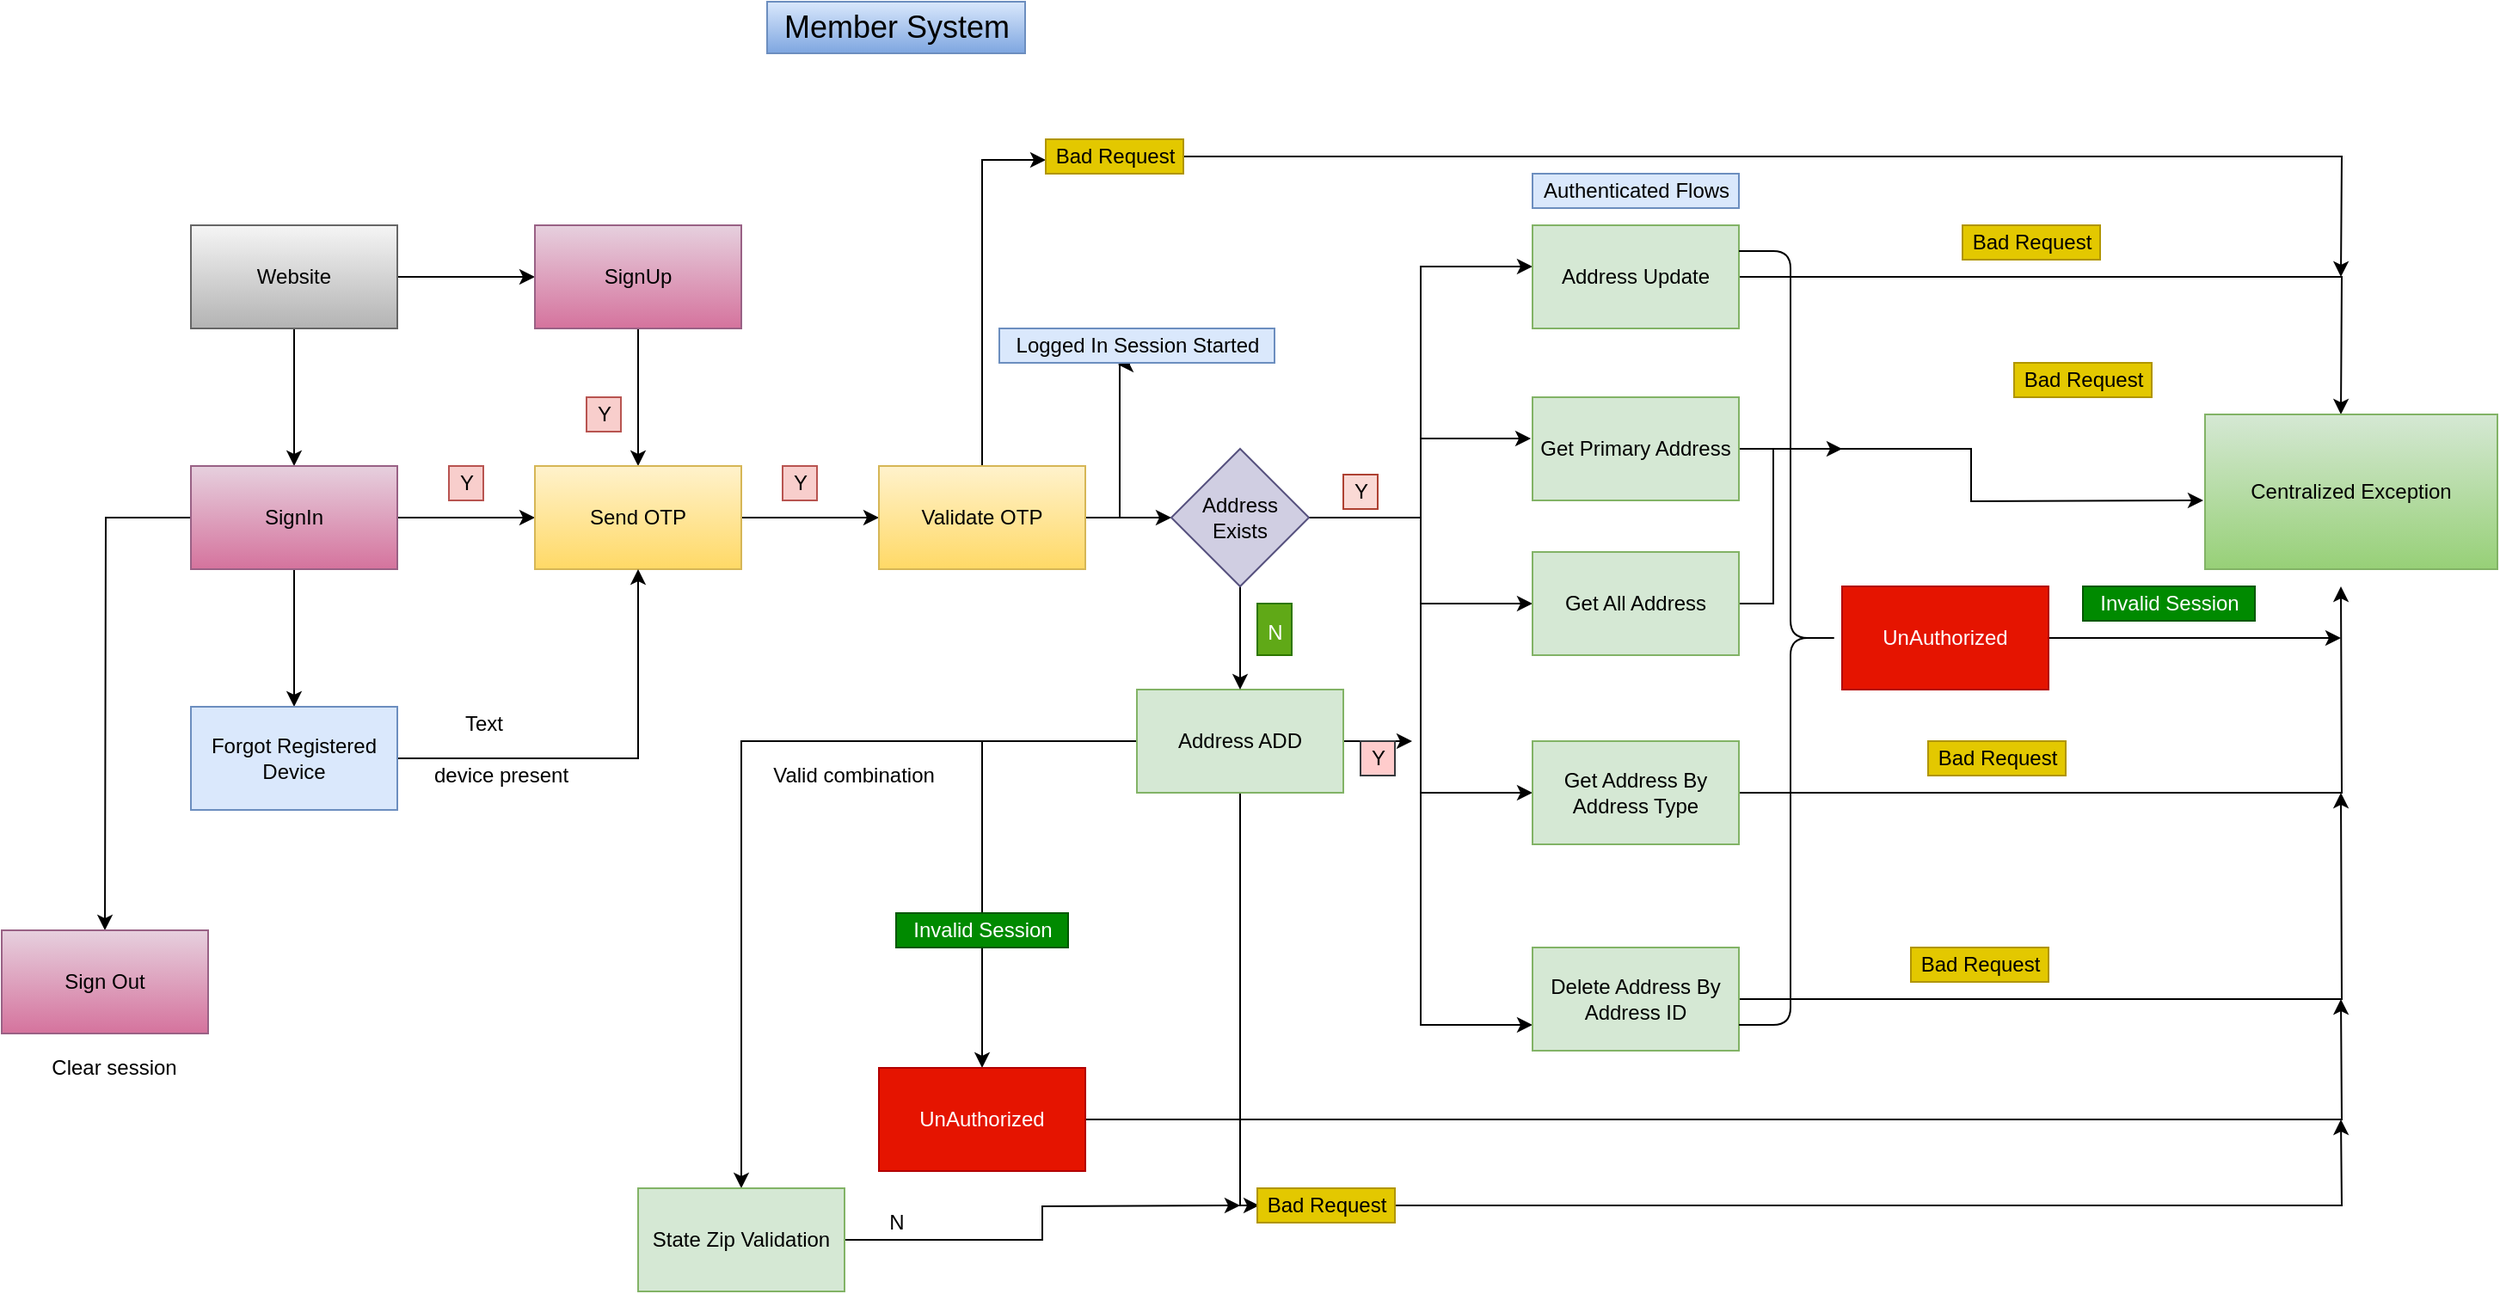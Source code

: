 <mxfile version="15.5.6" type="device"><diagram id="C5RBs43oDa-KdzZeNtuy" name="Page-1"><mxGraphModel dx="2037" dy="1816" grid="1" gridSize="10" guides="1" tooltips="1" connect="1" arrows="1" fold="1" page="1" pageScale="1" pageWidth="827" pageHeight="1169" math="0" shadow="0"><root><mxCell id="WIyWlLk6GJQsqaUBKTNV-0"/><mxCell id="WIyWlLk6GJQsqaUBKTNV-1" parent="WIyWlLk6GJQsqaUBKTNV-0"/><mxCell id="LibzhnZrFVFOZGsb_6qH-4" value="" style="edgeStyle=orthogonalEdgeStyle;rounded=0;orthogonalLoop=1;jettySize=auto;html=1;" parent="WIyWlLk6GJQsqaUBKTNV-1" source="LibzhnZrFVFOZGsb_6qH-2" target="LibzhnZrFVFOZGsb_6qH-3" edge="1"><mxGeometry relative="1" as="geometry"/></mxCell><mxCell id="LibzhnZrFVFOZGsb_6qH-6" value="" style="edgeStyle=orthogonalEdgeStyle;rounded=0;orthogonalLoop=1;jettySize=auto;html=1;" parent="WIyWlLk6GJQsqaUBKTNV-1" source="LibzhnZrFVFOZGsb_6qH-2" target="LibzhnZrFVFOZGsb_6qH-5" edge="1"><mxGeometry relative="1" as="geometry"/></mxCell><mxCell id="LibzhnZrFVFOZGsb_6qH-2" value="Website" style="rounded=0;whiteSpace=wrap;html=1;gradientColor=#b3b3b3;fillColor=#f5f5f5;strokeColor=#666666;" parent="WIyWlLk6GJQsqaUBKTNV-1" vertex="1"><mxGeometry x="70" y="80" width="120" height="60" as="geometry"/></mxCell><mxCell id="LibzhnZrFVFOZGsb_6qH-8" value="" style="edgeStyle=orthogonalEdgeStyle;rounded=0;orthogonalLoop=1;jettySize=auto;html=1;" parent="WIyWlLk6GJQsqaUBKTNV-1" source="LibzhnZrFVFOZGsb_6qH-3" target="LibzhnZrFVFOZGsb_6qH-7" edge="1"><mxGeometry relative="1" as="geometry"/></mxCell><mxCell id="LibzhnZrFVFOZGsb_6qH-3" value="SignUp" style="rounded=0;whiteSpace=wrap;html=1;gradientColor=#d5739d;fillColor=#e6d0de;strokeColor=#996185;" parent="WIyWlLk6GJQsqaUBKTNV-1" vertex="1"><mxGeometry x="270" y="80" width="120" height="60" as="geometry"/></mxCell><mxCell id="LibzhnZrFVFOZGsb_6qH-10" value="" style="edgeStyle=orthogonalEdgeStyle;rounded=0;orthogonalLoop=1;jettySize=auto;html=1;" parent="WIyWlLk6GJQsqaUBKTNV-1" source="LibzhnZrFVFOZGsb_6qH-5" target="LibzhnZrFVFOZGsb_6qH-7" edge="1"><mxGeometry relative="1" as="geometry"/></mxCell><mxCell id="SmQNpa58jqZth8Tr_1tZ-1" value="" style="edgeStyle=orthogonalEdgeStyle;rounded=0;orthogonalLoop=1;jettySize=auto;html=1;" edge="1" parent="WIyWlLk6GJQsqaUBKTNV-1" source="LibzhnZrFVFOZGsb_6qH-5" target="SmQNpa58jqZth8Tr_1tZ-0"><mxGeometry relative="1" as="geometry"/></mxCell><mxCell id="SmQNpa58jqZth8Tr_1tZ-16" style="edgeStyle=orthogonalEdgeStyle;rounded=0;orthogonalLoop=1;jettySize=auto;html=1;" edge="1" parent="WIyWlLk6GJQsqaUBKTNV-1" source="LibzhnZrFVFOZGsb_6qH-5"><mxGeometry relative="1" as="geometry"><mxPoint x="20" y="490" as="targetPoint"/></mxGeometry></mxCell><mxCell id="LibzhnZrFVFOZGsb_6qH-5" value="SignIn" style="rounded=0;whiteSpace=wrap;html=1;gradientColor=#d5739d;fillColor=#e6d0de;strokeColor=#996185;" parent="WIyWlLk6GJQsqaUBKTNV-1" vertex="1"><mxGeometry x="70" y="220" width="120" height="60" as="geometry"/></mxCell><mxCell id="LibzhnZrFVFOZGsb_6qH-13" value="" style="edgeStyle=orthogonalEdgeStyle;rounded=0;orthogonalLoop=1;jettySize=auto;html=1;" parent="WIyWlLk6GJQsqaUBKTNV-1" source="LibzhnZrFVFOZGsb_6qH-7" target="LibzhnZrFVFOZGsb_6qH-12" edge="1"><mxGeometry relative="1" as="geometry"/></mxCell><mxCell id="LibzhnZrFVFOZGsb_6qH-7" value="Send OTP" style="rounded=0;whiteSpace=wrap;html=1;gradientColor=#ffd966;fillColor=#fff2cc;strokeColor=#d6b656;" parent="WIyWlLk6GJQsqaUBKTNV-1" vertex="1"><mxGeometry x="270" y="220" width="120" height="60" as="geometry"/></mxCell><mxCell id="LibzhnZrFVFOZGsb_6qH-9" value="Y" style="text;html=1;align=center;verticalAlign=middle;resizable=0;points=[];autosize=1;strokeColor=#b85450;fillColor=#f8cecc;" parent="WIyWlLk6GJQsqaUBKTNV-1" vertex="1"><mxGeometry x="300" y="180" width="20" height="20" as="geometry"/></mxCell><mxCell id="LibzhnZrFVFOZGsb_6qH-11" value="Y" style="text;html=1;align=center;verticalAlign=middle;resizable=0;points=[];autosize=1;strokeColor=#b85450;fillColor=#f8cecc;" parent="WIyWlLk6GJQsqaUBKTNV-1" vertex="1"><mxGeometry x="220" y="220" width="20" height="20" as="geometry"/></mxCell><mxCell id="LibzhnZrFVFOZGsb_6qH-91" style="edgeStyle=orthogonalEdgeStyle;rounded=0;orthogonalLoop=1;jettySize=auto;html=1;entryX=0;entryY=0.6;entryDx=0;entryDy=0;entryPerimeter=0;" parent="WIyWlLk6GJQsqaUBKTNV-1" source="LibzhnZrFVFOZGsb_6qH-12" target="LibzhnZrFVFOZGsb_6qH-79" edge="1"><mxGeometry relative="1" as="geometry"/></mxCell><mxCell id="LibzhnZrFVFOZGsb_6qH-102" style="edgeStyle=orthogonalEdgeStyle;rounded=0;orthogonalLoop=1;jettySize=auto;html=1;entryX=0;entryY=0.5;entryDx=0;entryDy=0;fontSize=18;" parent="WIyWlLk6GJQsqaUBKTNV-1" source="LibzhnZrFVFOZGsb_6qH-12" target="LibzhnZrFVFOZGsb_6qH-30" edge="1"><mxGeometry relative="1" as="geometry"/></mxCell><mxCell id="LibzhnZrFVFOZGsb_6qH-108" style="edgeStyle=orthogonalEdgeStyle;rounded=0;orthogonalLoop=1;jettySize=auto;html=1;fontSize=18;entryX=0.431;entryY=1.05;entryDx=0;entryDy=0;entryPerimeter=0;" parent="WIyWlLk6GJQsqaUBKTNV-1" source="LibzhnZrFVFOZGsb_6qH-12" target="LibzhnZrFVFOZGsb_6qH-17" edge="1"><mxGeometry relative="1" as="geometry"><mxPoint x="610" y="190" as="targetPoint"/><Array as="points"><mxPoint x="610" y="250"/></Array></mxGeometry></mxCell><mxCell id="LibzhnZrFVFOZGsb_6qH-12" value="Validate OTP" style="rounded=0;whiteSpace=wrap;html=1;fillColor=#fff2cc;gradientColor=#ffd966;strokeColor=#d6b656;" parent="WIyWlLk6GJQsqaUBKTNV-1" vertex="1"><mxGeometry x="470" y="220" width="120" height="60" as="geometry"/></mxCell><mxCell id="LibzhnZrFVFOZGsb_6qH-14" value="Y" style="text;html=1;align=center;verticalAlign=middle;resizable=0;points=[];autosize=1;strokeColor=#b85450;fillColor=#f8cecc;" parent="WIyWlLk6GJQsqaUBKTNV-1" vertex="1"><mxGeometry x="414" y="220" width="20" height="20" as="geometry"/></mxCell><mxCell id="LibzhnZrFVFOZGsb_6qH-23" value="" style="edgeStyle=orthogonalEdgeStyle;rounded=0;orthogonalLoop=1;jettySize=auto;html=1;" parent="WIyWlLk6GJQsqaUBKTNV-1" source="LibzhnZrFVFOZGsb_6qH-15" target="LibzhnZrFVFOZGsb_6qH-22" edge="1"><mxGeometry relative="1" as="geometry"/></mxCell><mxCell id="LibzhnZrFVFOZGsb_6qH-87" style="edgeStyle=orthogonalEdgeStyle;rounded=0;orthogonalLoop=1;jettySize=auto;html=1;entryX=0.013;entryY=0.5;entryDx=0;entryDy=0;entryPerimeter=0;" parent="WIyWlLk6GJQsqaUBKTNV-1" source="LibzhnZrFVFOZGsb_6qH-15" target="LibzhnZrFVFOZGsb_6qH-84" edge="1"><mxGeometry relative="1" as="geometry"><Array as="points"><mxPoint x="680" y="650"/></Array></mxGeometry></mxCell><mxCell id="LibzhnZrFVFOZGsb_6qH-117" style="edgeStyle=orthogonalEdgeStyle;rounded=0;orthogonalLoop=1;jettySize=auto;html=1;fontSize=12;" parent="WIyWlLk6GJQsqaUBKTNV-1" source="LibzhnZrFVFOZGsb_6qH-15" edge="1"><mxGeometry relative="1" as="geometry"><mxPoint x="780" y="380" as="targetPoint"/></mxGeometry></mxCell><mxCell id="SmQNpa58jqZth8Tr_1tZ-10" style="edgeStyle=orthogonalEdgeStyle;rounded=0;orthogonalLoop=1;jettySize=auto;html=1;" edge="1" parent="WIyWlLk6GJQsqaUBKTNV-1" source="LibzhnZrFVFOZGsb_6qH-15" target="SmQNpa58jqZth8Tr_1tZ-9"><mxGeometry relative="1" as="geometry"/></mxCell><mxCell id="LibzhnZrFVFOZGsb_6qH-15" value="Address ADD" style="rounded=0;whiteSpace=wrap;html=1;fillColor=#d5e8d4;strokeColor=#82b366;" parent="WIyWlLk6GJQsqaUBKTNV-1" vertex="1"><mxGeometry x="620" y="350" width="120" height="60" as="geometry"/></mxCell><mxCell id="LibzhnZrFVFOZGsb_6qH-17" value="Logged In Session Started" style="text;html=1;align=center;verticalAlign=middle;resizable=0;points=[];autosize=1;strokeColor=#6c8ebf;fillColor=#dae8fc;" parent="WIyWlLk6GJQsqaUBKTNV-1" vertex="1"><mxGeometry x="540" y="140" width="160" height="20" as="geometry"/></mxCell><mxCell id="LibzhnZrFVFOZGsb_6qH-82" style="edgeStyle=orthogonalEdgeStyle;rounded=0;orthogonalLoop=1;jettySize=auto;html=1;" parent="WIyWlLk6GJQsqaUBKTNV-1" source="LibzhnZrFVFOZGsb_6qH-22" edge="1"><mxGeometry relative="1" as="geometry"><mxPoint x="1320" y="530" as="targetPoint"/></mxGeometry></mxCell><mxCell id="LibzhnZrFVFOZGsb_6qH-22" value="UnAuthorized" style="rounded=0;whiteSpace=wrap;html=1;fillColor=#e51400;strokeColor=#B20000;fontColor=#ffffff;" parent="WIyWlLk6GJQsqaUBKTNV-1" vertex="1"><mxGeometry x="470" y="570" width="120" height="60" as="geometry"/></mxCell><mxCell id="LibzhnZrFVFOZGsb_6qH-24" value="Invalid Session" style="text;html=1;align=center;verticalAlign=middle;resizable=0;points=[];autosize=1;strokeColor=#005700;fillColor=#008a00;fontColor=#ffffff;" parent="WIyWlLk6GJQsqaUBKTNV-1" vertex="1"><mxGeometry x="480" y="480" width="100" height="20" as="geometry"/></mxCell><mxCell id="LibzhnZrFVFOZGsb_6qH-34" value="" style="edgeStyle=orthogonalEdgeStyle;rounded=0;orthogonalLoop=1;jettySize=auto;html=1;" parent="WIyWlLk6GJQsqaUBKTNV-1" source="LibzhnZrFVFOZGsb_6qH-30" target="LibzhnZrFVFOZGsb_6qH-33" edge="1"><mxGeometry relative="1" as="geometry"/></mxCell><mxCell id="LibzhnZrFVFOZGsb_6qH-41" style="edgeStyle=orthogonalEdgeStyle;rounded=0;orthogonalLoop=1;jettySize=auto;html=1;entryX=0;entryY=0.4;entryDx=0;entryDy=0;entryPerimeter=0;" parent="WIyWlLk6GJQsqaUBKTNV-1" source="LibzhnZrFVFOZGsb_6qH-30" target="LibzhnZrFVFOZGsb_6qH-36" edge="1"><mxGeometry relative="1" as="geometry"/></mxCell><mxCell id="LibzhnZrFVFOZGsb_6qH-42" style="edgeStyle=orthogonalEdgeStyle;rounded=0;orthogonalLoop=1;jettySize=auto;html=1;entryX=-0.008;entryY=0.4;entryDx=0;entryDy=0;entryPerimeter=0;" parent="WIyWlLk6GJQsqaUBKTNV-1" source="LibzhnZrFVFOZGsb_6qH-30" target="LibzhnZrFVFOZGsb_6qH-37" edge="1"><mxGeometry relative="1" as="geometry"/></mxCell><mxCell id="LibzhnZrFVFOZGsb_6qH-43" style="edgeStyle=orthogonalEdgeStyle;rounded=0;orthogonalLoop=1;jettySize=auto;html=1;entryX=0;entryY=0.5;entryDx=0;entryDy=0;" parent="WIyWlLk6GJQsqaUBKTNV-1" source="LibzhnZrFVFOZGsb_6qH-30" target="LibzhnZrFVFOZGsb_6qH-38" edge="1"><mxGeometry relative="1" as="geometry"/></mxCell><mxCell id="LibzhnZrFVFOZGsb_6qH-44" style="edgeStyle=orthogonalEdgeStyle;rounded=0;orthogonalLoop=1;jettySize=auto;html=1;entryX=0;entryY=0.75;entryDx=0;entryDy=0;" parent="WIyWlLk6GJQsqaUBKTNV-1" source="LibzhnZrFVFOZGsb_6qH-30" target="LibzhnZrFVFOZGsb_6qH-39" edge="1"><mxGeometry relative="1" as="geometry"/></mxCell><mxCell id="LibzhnZrFVFOZGsb_6qH-105" value="" style="edgeStyle=orthogonalEdgeStyle;rounded=0;orthogonalLoop=1;jettySize=auto;html=1;fontSize=18;" parent="WIyWlLk6GJQsqaUBKTNV-1" source="LibzhnZrFVFOZGsb_6qH-30" target="LibzhnZrFVFOZGsb_6qH-15" edge="1"><mxGeometry relative="1" as="geometry"/></mxCell><mxCell id="LibzhnZrFVFOZGsb_6qH-30" value="Address Exists" style="rhombus;whiteSpace=wrap;html=1;fillColor=#d0cee2;strokeColor=#56517e;" parent="WIyWlLk6GJQsqaUBKTNV-1" vertex="1"><mxGeometry x="640" y="210" width="80" height="80" as="geometry"/></mxCell><mxCell id="LibzhnZrFVFOZGsb_6qH-68" style="edgeStyle=orthogonalEdgeStyle;rounded=0;orthogonalLoop=1;jettySize=auto;html=1;" parent="WIyWlLk6GJQsqaUBKTNV-1" source="LibzhnZrFVFOZGsb_6qH-33" edge="1"><mxGeometry relative="1" as="geometry"><mxPoint x="1030" y="210" as="targetPoint"/><Array as="points"><mxPoint x="990" y="300"/><mxPoint x="990" y="210"/></Array></mxGeometry></mxCell><mxCell id="LibzhnZrFVFOZGsb_6qH-33" value="Get All Address" style="whiteSpace=wrap;html=1;fillColor=#d5e8d4;strokeColor=#82b366;" parent="WIyWlLk6GJQsqaUBKTNV-1" vertex="1"><mxGeometry x="850" y="270" width="120" height="60" as="geometry"/></mxCell><mxCell id="LibzhnZrFVFOZGsb_6qH-35" value="Y" style="text;html=1;align=center;verticalAlign=middle;resizable=0;points=[];autosize=1;strokeColor=#ae4132;fillColor=#fad9d5;" parent="WIyWlLk6GJQsqaUBKTNV-1" vertex="1"><mxGeometry x="740" y="225" width="20" height="20" as="geometry"/></mxCell><mxCell id="LibzhnZrFVFOZGsb_6qH-71" style="edgeStyle=orthogonalEdgeStyle;rounded=0;orthogonalLoop=1;jettySize=auto;html=1;" parent="WIyWlLk6GJQsqaUBKTNV-1" source="LibzhnZrFVFOZGsb_6qH-36" edge="1"><mxGeometry relative="1" as="geometry"><mxPoint x="1320" y="190" as="targetPoint"/></mxGeometry></mxCell><mxCell id="LibzhnZrFVFOZGsb_6qH-36" value="Address Update" style="whiteSpace=wrap;html=1;fillColor=#d5e8d4;strokeColor=#82b366;" parent="WIyWlLk6GJQsqaUBKTNV-1" vertex="1"><mxGeometry x="850" y="80" width="120" height="60" as="geometry"/></mxCell><mxCell id="LibzhnZrFVFOZGsb_6qH-65" style="edgeStyle=orthogonalEdgeStyle;rounded=0;orthogonalLoop=1;jettySize=auto;html=1;" parent="WIyWlLk6GJQsqaUBKTNV-1" source="LibzhnZrFVFOZGsb_6qH-37" edge="1"><mxGeometry relative="1" as="geometry"><mxPoint x="1240" y="240" as="targetPoint"/></mxGeometry></mxCell><mxCell id="LibzhnZrFVFOZGsb_6qH-37" value="Get Primary Address" style="whiteSpace=wrap;html=1;fillColor=#d5e8d4;strokeColor=#82b366;" parent="WIyWlLk6GJQsqaUBKTNV-1" vertex="1"><mxGeometry x="850" y="180" width="120" height="60" as="geometry"/></mxCell><mxCell id="LibzhnZrFVFOZGsb_6qH-69" style="edgeStyle=orthogonalEdgeStyle;rounded=0;orthogonalLoop=1;jettySize=auto;html=1;" parent="WIyWlLk6GJQsqaUBKTNV-1" source="LibzhnZrFVFOZGsb_6qH-38" edge="1"><mxGeometry relative="1" as="geometry"><mxPoint x="1320" y="290" as="targetPoint"/></mxGeometry></mxCell><mxCell id="LibzhnZrFVFOZGsb_6qH-38" value="Get Address By Address Type" style="whiteSpace=wrap;html=1;fillColor=#d5e8d4;strokeColor=#82b366;" parent="WIyWlLk6GJQsqaUBKTNV-1" vertex="1"><mxGeometry x="850" y="380" width="120" height="60" as="geometry"/></mxCell><mxCell id="LibzhnZrFVFOZGsb_6qH-70" style="edgeStyle=orthogonalEdgeStyle;rounded=0;orthogonalLoop=1;jettySize=auto;html=1;" parent="WIyWlLk6GJQsqaUBKTNV-1" source="LibzhnZrFVFOZGsb_6qH-39" edge="1"><mxGeometry relative="1" as="geometry"><mxPoint x="1320" y="410" as="targetPoint"/></mxGeometry></mxCell><mxCell id="LibzhnZrFVFOZGsb_6qH-39" value="Delete Address By Address ID" style="whiteSpace=wrap;html=1;fillColor=#d5e8d4;strokeColor=#82b366;" parent="WIyWlLk6GJQsqaUBKTNV-1" vertex="1"><mxGeometry x="850" y="500" width="120" height="60" as="geometry"/></mxCell><mxCell id="LibzhnZrFVFOZGsb_6qH-51" value="" style="shape=curlyBracket;whiteSpace=wrap;html=1;rounded=1;flipH=1;" parent="WIyWlLk6GJQsqaUBKTNV-1" vertex="1"><mxGeometry x="970" y="95" width="60" height="450" as="geometry"/></mxCell><mxCell id="LibzhnZrFVFOZGsb_6qH-62" style="edgeStyle=orthogonalEdgeStyle;rounded=0;orthogonalLoop=1;jettySize=auto;html=1;startArrow=none;" parent="WIyWlLk6GJQsqaUBKTNV-1" edge="1"><mxGeometry relative="1" as="geometry"><mxPoint x="1320" y="210" as="targetPoint"/><mxPoint x="1320" y="220" as="sourcePoint"/></mxGeometry></mxCell><mxCell id="LibzhnZrFVFOZGsb_6qH-119" style="edgeStyle=orthogonalEdgeStyle;rounded=0;orthogonalLoop=1;jettySize=auto;html=1;fontSize=12;" parent="WIyWlLk6GJQsqaUBKTNV-1" source="LibzhnZrFVFOZGsb_6qH-53" edge="1"><mxGeometry relative="1" as="geometry"><mxPoint x="1320" y="320" as="targetPoint"/></mxGeometry></mxCell><mxCell id="LibzhnZrFVFOZGsb_6qH-53" value="UnAuthorized" style="rounded=0;whiteSpace=wrap;html=1;fillColor=#e51400;strokeColor=#B20000;fontColor=#ffffff;" parent="WIyWlLk6GJQsqaUBKTNV-1" vertex="1"><mxGeometry x="1030" y="290" width="120" height="60" as="geometry"/></mxCell><mxCell id="LibzhnZrFVFOZGsb_6qH-54" value="&lt;span style=&quot;color: rgba(0 , 0 , 0 , 0) ; font-family: monospace ; font-size: 0px&quot;&gt;%3CmxGraphModel%3E%3Croot%3E%3CmxCell%20id%3D%220%22%2F%3E%3CmxCell%20id%3D%221%22%20parent%3D%220%22%2F%3E%3CmxCell%20id%3D%222%22%20value%3D%22Invalid%20Session%22%20style%3D%22text%3Bhtml%3D1%3Balign%3Dcenter%3BverticalAlign%3Dmiddle%3Bresizable%3D0%3Bpoints%3D%5B%5D%3Bautosize%3D1%3BstrokeColor%3D%23005700%3BfillColor%3D%23008a00%3BfontColor%3D%23ffffff%3B%22%20vertex%3D%221%22%20parent%3D%221%22%3E%3CmxGeometry%20x%3D%22480%22%20y%3D%22450%22%20width%3D%22100%22%20height%3D%2220%22%20as%3D%22geometry%22%2F%3E%3C%2FmxCell%3E%3C%2Froot%3E%3C%2FmxGraphModel%3E&lt;/span&gt;" style="text;html=1;align=center;verticalAlign=middle;resizable=0;points=[];autosize=1;strokeColor=none;fillColor=none;" parent="WIyWlLk6GJQsqaUBKTNV-1" vertex="1"><mxGeometry x="1040" y="250" width="20" height="20" as="geometry"/></mxCell><mxCell id="LibzhnZrFVFOZGsb_6qH-55" value="Invalid Session" style="text;html=1;align=center;verticalAlign=middle;resizable=0;points=[];autosize=1;strokeColor=#005700;fillColor=#008a00;fontColor=#ffffff;" parent="WIyWlLk6GJQsqaUBKTNV-1" vertex="1"><mxGeometry x="1170" y="290" width="100" height="20" as="geometry"/></mxCell><mxCell id="LibzhnZrFVFOZGsb_6qH-72" value="Bad Request" style="text;html=1;align=center;verticalAlign=middle;resizable=0;points=[];autosize=1;strokeColor=#B09500;fillColor=#e3c800;fontColor=#000000;" parent="WIyWlLk6GJQsqaUBKTNV-1" vertex="1"><mxGeometry x="1100" y="80" width="80" height="20" as="geometry"/></mxCell><mxCell id="LibzhnZrFVFOZGsb_6qH-73" value="Bad Request" style="text;html=1;align=center;verticalAlign=middle;resizable=0;points=[];autosize=1;strokeColor=#B09500;fillColor=#e3c800;fontColor=#000000;" parent="WIyWlLk6GJQsqaUBKTNV-1" vertex="1"><mxGeometry x="1130" y="160" width="80" height="20" as="geometry"/></mxCell><mxCell id="LibzhnZrFVFOZGsb_6qH-75" value="Bad Request" style="text;html=1;align=center;verticalAlign=middle;resizable=0;points=[];autosize=1;strokeColor=#B09500;fillColor=#e3c800;fontColor=#000000;" parent="WIyWlLk6GJQsqaUBKTNV-1" vertex="1"><mxGeometry x="1080" y="380" width="80" height="20" as="geometry"/></mxCell><mxCell id="LibzhnZrFVFOZGsb_6qH-76" value="Bad Request" style="text;html=1;align=center;verticalAlign=middle;resizable=0;points=[];autosize=1;strokeColor=#B09500;fillColor=#e3c800;fontColor=#000000;" parent="WIyWlLk6GJQsqaUBKTNV-1" vertex="1"><mxGeometry x="1070" y="500" width="80" height="20" as="geometry"/></mxCell><mxCell id="LibzhnZrFVFOZGsb_6qH-80" style="edgeStyle=orthogonalEdgeStyle;rounded=0;orthogonalLoop=1;jettySize=auto;html=1;" parent="WIyWlLk6GJQsqaUBKTNV-1" source="LibzhnZrFVFOZGsb_6qH-79" edge="1"><mxGeometry relative="1" as="geometry"><mxPoint x="1320" y="110" as="targetPoint"/></mxGeometry></mxCell><mxCell id="LibzhnZrFVFOZGsb_6qH-79" value="Bad Request" style="text;html=1;align=center;verticalAlign=middle;resizable=0;points=[];autosize=1;strokeColor=#B09500;fillColor=#e3c800;fontColor=#000000;" parent="WIyWlLk6GJQsqaUBKTNV-1" vertex="1"><mxGeometry x="567" y="30" width="80" height="20" as="geometry"/></mxCell><mxCell id="LibzhnZrFVFOZGsb_6qH-86" style="edgeStyle=orthogonalEdgeStyle;rounded=0;orthogonalLoop=1;jettySize=auto;html=1;" parent="WIyWlLk6GJQsqaUBKTNV-1" source="LibzhnZrFVFOZGsb_6qH-84" edge="1"><mxGeometry relative="1" as="geometry"><mxPoint x="1320" y="600" as="targetPoint"/></mxGeometry></mxCell><mxCell id="LibzhnZrFVFOZGsb_6qH-84" value="Bad Request" style="text;html=1;align=center;verticalAlign=middle;resizable=0;points=[];autosize=1;strokeColor=#B09500;fillColor=#e3c800;fontColor=#000000;" parent="WIyWlLk6GJQsqaUBKTNV-1" vertex="1"><mxGeometry x="690" y="640" width="80" height="20" as="geometry"/></mxCell><mxCell id="LibzhnZrFVFOZGsb_6qH-93" value="Authenticated Flows" style="text;html=1;align=center;verticalAlign=middle;resizable=0;points=[];autosize=1;strokeColor=#6c8ebf;fillColor=#dae8fc;" parent="WIyWlLk6GJQsqaUBKTNV-1" vertex="1"><mxGeometry x="850" y="50" width="120" height="20" as="geometry"/></mxCell><mxCell id="LibzhnZrFVFOZGsb_6qH-98" value="Member System" style="text;html=1;align=center;verticalAlign=middle;resizable=0;points=[];autosize=1;strokeColor=#6c8ebf;fillColor=#dae8fc;fontSize=18;gradientColor=#7ea6e0;" parent="WIyWlLk6GJQsqaUBKTNV-1" vertex="1"><mxGeometry x="405" y="-50" width="150" height="30" as="geometry"/></mxCell><mxCell id="LibzhnZrFVFOZGsb_6qH-101" value="Centralized Exception" style="rounded=0;whiteSpace=wrap;html=1;fillColor=#d5e8d4;strokeColor=#82b366;gradientColor=#97d077;" parent="WIyWlLk6GJQsqaUBKTNV-1" vertex="1"><mxGeometry x="1241" y="190" width="170" height="90" as="geometry"/></mxCell><mxCell id="LibzhnZrFVFOZGsb_6qH-109" value="&lt;font style=&quot;font-size: 12px&quot;&gt;N&lt;/font&gt;" style="text;html=1;align=center;verticalAlign=middle;resizable=0;points=[];autosize=1;strokeColor=#2D7600;fillColor=#60a917;fontSize=18;fontColor=#ffffff;" parent="WIyWlLk6GJQsqaUBKTNV-1" vertex="1"><mxGeometry x="690" y="300" width="20" height="30" as="geometry"/></mxCell><mxCell id="LibzhnZrFVFOZGsb_6qH-118" value="Y" style="text;html=1;align=center;verticalAlign=middle;resizable=0;points=[];autosize=1;strokeColor=#36393d;fillColor=#ffcccc;fontSize=12;" parent="WIyWlLk6GJQsqaUBKTNV-1" vertex="1"><mxGeometry x="750" y="380" width="20" height="20" as="geometry"/></mxCell><mxCell id="SmQNpa58jqZth8Tr_1tZ-3" style="edgeStyle=orthogonalEdgeStyle;rounded=0;orthogonalLoop=1;jettySize=auto;html=1;entryX=0.5;entryY=1;entryDx=0;entryDy=0;" edge="1" parent="WIyWlLk6GJQsqaUBKTNV-1" source="SmQNpa58jqZth8Tr_1tZ-0" target="LibzhnZrFVFOZGsb_6qH-7"><mxGeometry relative="1" as="geometry"/></mxCell><mxCell id="SmQNpa58jqZth8Tr_1tZ-0" value="Forgot Registered Device" style="rounded=0;whiteSpace=wrap;html=1;fillColor=#dae8fc;strokeColor=#6c8ebf;" vertex="1" parent="WIyWlLk6GJQsqaUBKTNV-1"><mxGeometry x="70" y="360" width="120" height="60" as="geometry"/></mxCell><mxCell id="SmQNpa58jqZth8Tr_1tZ-4" value="device present" style="text;html=1;align=center;verticalAlign=middle;resizable=0;points=[];autosize=1;strokeColor=none;fillColor=none;" vertex="1" parent="WIyWlLk6GJQsqaUBKTNV-1"><mxGeometry x="205" y="390" width="90" height="20" as="geometry"/></mxCell><mxCell id="SmQNpa58jqZth8Tr_1tZ-5" value="Text" style="text;html=1;align=center;verticalAlign=middle;resizable=0;points=[];autosize=1;strokeColor=none;fillColor=none;" vertex="1" parent="WIyWlLk6GJQsqaUBKTNV-1"><mxGeometry x="220" y="360" width="40" height="20" as="geometry"/></mxCell><mxCell id="SmQNpa58jqZth8Tr_1tZ-13" style="edgeStyle=orthogonalEdgeStyle;rounded=0;orthogonalLoop=1;jettySize=auto;html=1;" edge="1" parent="WIyWlLk6GJQsqaUBKTNV-1" source="SmQNpa58jqZth8Tr_1tZ-9"><mxGeometry relative="1" as="geometry"><mxPoint x="680" y="650" as="targetPoint"/></mxGeometry></mxCell><mxCell id="SmQNpa58jqZth8Tr_1tZ-9" value="State Zip Validation" style="rounded=0;whiteSpace=wrap;html=1;fillColor=#d5e8d4;strokeColor=#82b366;" vertex="1" parent="WIyWlLk6GJQsqaUBKTNV-1"><mxGeometry x="330" y="640" width="120" height="60" as="geometry"/></mxCell><mxCell id="SmQNpa58jqZth8Tr_1tZ-14" value="Valid combination" style="text;html=1;align=center;verticalAlign=middle;resizable=0;points=[];autosize=1;strokeColor=none;fillColor=none;" vertex="1" parent="WIyWlLk6GJQsqaUBKTNV-1"><mxGeometry x="400" y="390" width="110" height="20" as="geometry"/></mxCell><mxCell id="SmQNpa58jqZth8Tr_1tZ-15" value="N" style="text;html=1;align=center;verticalAlign=middle;resizable=0;points=[];autosize=1;strokeColor=none;fillColor=none;" vertex="1" parent="WIyWlLk6GJQsqaUBKTNV-1"><mxGeometry x="470" y="650" width="20" height="20" as="geometry"/></mxCell><mxCell id="SmQNpa58jqZth8Tr_1tZ-17" value="Sign Out" style="rounded=0;whiteSpace=wrap;html=1;gradientColor=#d5739d;fillColor=#e6d0de;strokeColor=#996185;" vertex="1" parent="WIyWlLk6GJQsqaUBKTNV-1"><mxGeometry x="-40" y="490" width="120" height="60" as="geometry"/></mxCell><mxCell id="SmQNpa58jqZth8Tr_1tZ-18" value="Clear session" style="text;html=1;align=center;verticalAlign=middle;resizable=0;points=[];autosize=1;strokeColor=none;fillColor=none;" vertex="1" parent="WIyWlLk6GJQsqaUBKTNV-1"><mxGeometry x="-20" y="560" width="90" height="20" as="geometry"/></mxCell></root></mxGraphModel></diagram></mxfile>